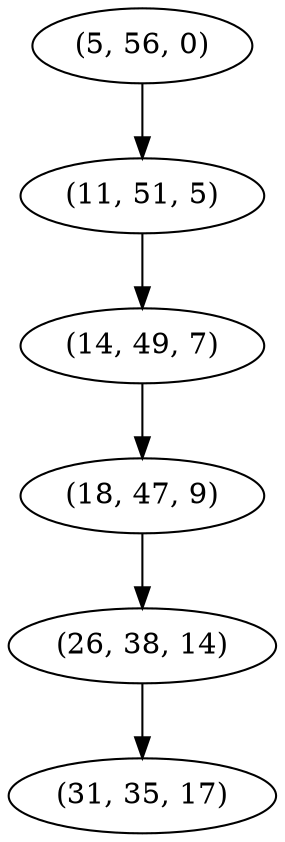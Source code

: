 digraph tree {
    "(5, 56, 0)";
    "(11, 51, 5)";
    "(14, 49, 7)";
    "(18, 47, 9)";
    "(26, 38, 14)";
    "(31, 35, 17)";
    "(5, 56, 0)" -> "(11, 51, 5)";
    "(11, 51, 5)" -> "(14, 49, 7)";
    "(14, 49, 7)" -> "(18, 47, 9)";
    "(18, 47, 9)" -> "(26, 38, 14)";
    "(26, 38, 14)" -> "(31, 35, 17)";
}
